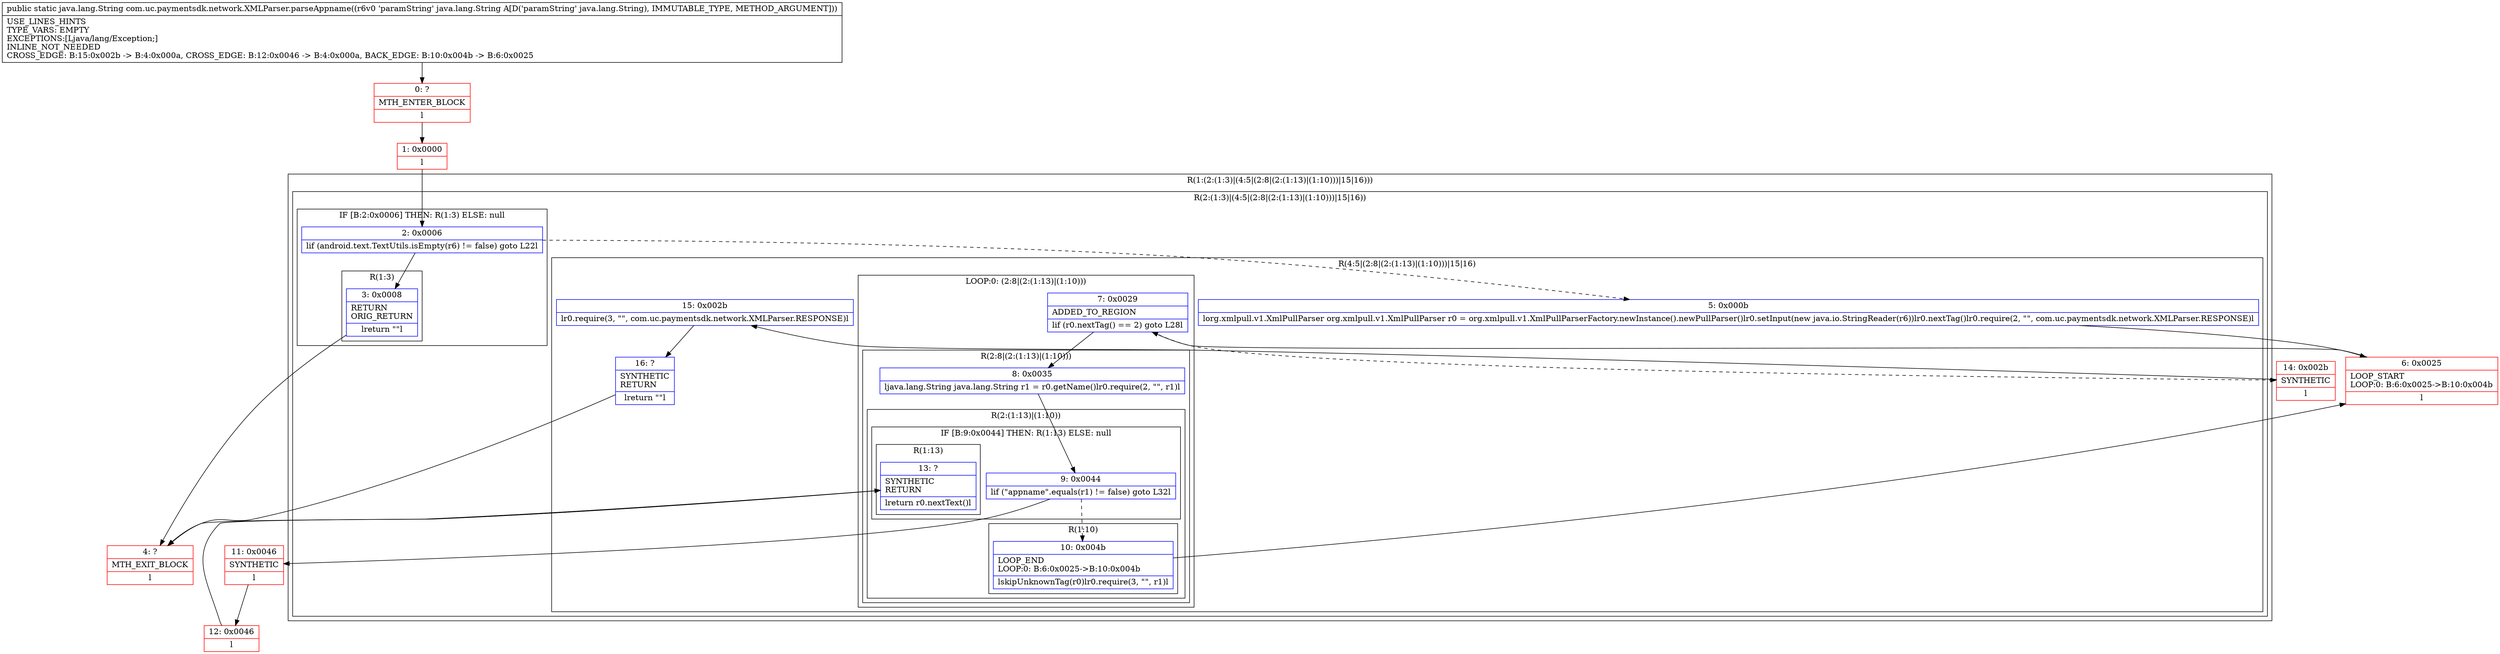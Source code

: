 digraph "CFG forcom.uc.paymentsdk.network.XMLParser.parseAppname(Ljava\/lang\/String;)Ljava\/lang\/String;" {
subgraph cluster_Region_1955016820 {
label = "R(1:(2:(1:3)|(4:5|(2:8|(2:(1:13)|(1:10)))|15|16)))";
node [shape=record,color=blue];
subgraph cluster_Region_1371458903 {
label = "R(2:(1:3)|(4:5|(2:8|(2:(1:13)|(1:10)))|15|16))";
node [shape=record,color=blue];
subgraph cluster_IfRegion_1839319776 {
label = "IF [B:2:0x0006] THEN: R(1:3) ELSE: null";
node [shape=record,color=blue];
Node_2 [shape=record,label="{2\:\ 0x0006|lif (android.text.TextUtils.isEmpty(r6) != false) goto L22l}"];
subgraph cluster_Region_1421976053 {
label = "R(1:3)";
node [shape=record,color=blue];
Node_3 [shape=record,label="{3\:\ 0x0008|RETURN\lORIG_RETURN\l|lreturn \"\"l}"];
}
}
subgraph cluster_Region_1179230694 {
label = "R(4:5|(2:8|(2:(1:13)|(1:10)))|15|16)";
node [shape=record,color=blue];
Node_5 [shape=record,label="{5\:\ 0x000b|lorg.xmlpull.v1.XmlPullParser org.xmlpull.v1.XmlPullParser r0 = org.xmlpull.v1.XmlPullParserFactory.newInstance().newPullParser()lr0.setInput(new java.io.StringReader(r6))lr0.nextTag()lr0.require(2, \"\", com.uc.paymentsdk.network.XMLParser.RESPONSE)l}"];
subgraph cluster_LoopRegion_1514896028 {
label = "LOOP:0: (2:8|(2:(1:13)|(1:10)))";
node [shape=record,color=blue];
Node_7 [shape=record,label="{7\:\ 0x0029|ADDED_TO_REGION\l|lif (r0.nextTag() == 2) goto L28l}"];
subgraph cluster_Region_2029408191 {
label = "R(2:8|(2:(1:13)|(1:10)))";
node [shape=record,color=blue];
Node_8 [shape=record,label="{8\:\ 0x0035|ljava.lang.String java.lang.String r1 = r0.getName()lr0.require(2, \"\", r1)l}"];
subgraph cluster_Region_419966857 {
label = "R(2:(1:13)|(1:10))";
node [shape=record,color=blue];
subgraph cluster_IfRegion_1035542041 {
label = "IF [B:9:0x0044] THEN: R(1:13) ELSE: null";
node [shape=record,color=blue];
Node_9 [shape=record,label="{9\:\ 0x0044|lif (\"appname\".equals(r1) != false) goto L32l}"];
subgraph cluster_Region_938138897 {
label = "R(1:13)";
node [shape=record,color=blue];
Node_13 [shape=record,label="{13\:\ ?|SYNTHETIC\lRETURN\l|lreturn r0.nextText()l}"];
}
}
subgraph cluster_Region_1009192091 {
label = "R(1:10)";
node [shape=record,color=blue];
Node_10 [shape=record,label="{10\:\ 0x004b|LOOP_END\lLOOP:0: B:6:0x0025\-\>B:10:0x004b\l|lskipUnknownTag(r0)lr0.require(3, \"\", r1)l}"];
}
}
}
}
Node_15 [shape=record,label="{15\:\ 0x002b|lr0.require(3, \"\", com.uc.paymentsdk.network.XMLParser.RESPONSE)l}"];
Node_16 [shape=record,label="{16\:\ ?|SYNTHETIC\lRETURN\l|lreturn \"\"l}"];
}
}
}
Node_0 [shape=record,color=red,label="{0\:\ ?|MTH_ENTER_BLOCK\l|l}"];
Node_1 [shape=record,color=red,label="{1\:\ 0x0000|l}"];
Node_4 [shape=record,color=red,label="{4\:\ ?|MTH_EXIT_BLOCK\l|l}"];
Node_6 [shape=record,color=red,label="{6\:\ 0x0025|LOOP_START\lLOOP:0: B:6:0x0025\-\>B:10:0x004b\l|l}"];
Node_11 [shape=record,color=red,label="{11\:\ 0x0046|SYNTHETIC\l|l}"];
Node_12 [shape=record,color=red,label="{12\:\ 0x0046|l}"];
Node_14 [shape=record,color=red,label="{14\:\ 0x002b|SYNTHETIC\l|l}"];
MethodNode[shape=record,label="{public static java.lang.String com.uc.paymentsdk.network.XMLParser.parseAppname((r6v0 'paramString' java.lang.String A[D('paramString' java.lang.String), IMMUTABLE_TYPE, METHOD_ARGUMENT]))  | USE_LINES_HINTS\lTYPE_VARS: EMPTY\lEXCEPTIONS:[Ljava\/lang\/Exception;]\lINLINE_NOT_NEEDED\lCROSS_EDGE: B:15:0x002b \-\> B:4:0x000a, CROSS_EDGE: B:12:0x0046 \-\> B:4:0x000a, BACK_EDGE: B:10:0x004b \-\> B:6:0x0025\l}"];
MethodNode -> Node_0;
Node_2 -> Node_3;
Node_2 -> Node_5[style=dashed];
Node_3 -> Node_4;
Node_5 -> Node_6;
Node_7 -> Node_8;
Node_7 -> Node_14[style=dashed];
Node_8 -> Node_9;
Node_9 -> Node_10[style=dashed];
Node_9 -> Node_11;
Node_13 -> Node_4;
Node_10 -> Node_6;
Node_15 -> Node_16;
Node_16 -> Node_4;
Node_0 -> Node_1;
Node_1 -> Node_2;
Node_6 -> Node_7;
Node_11 -> Node_12;
Node_12 -> Node_13;
Node_14 -> Node_15;
}

